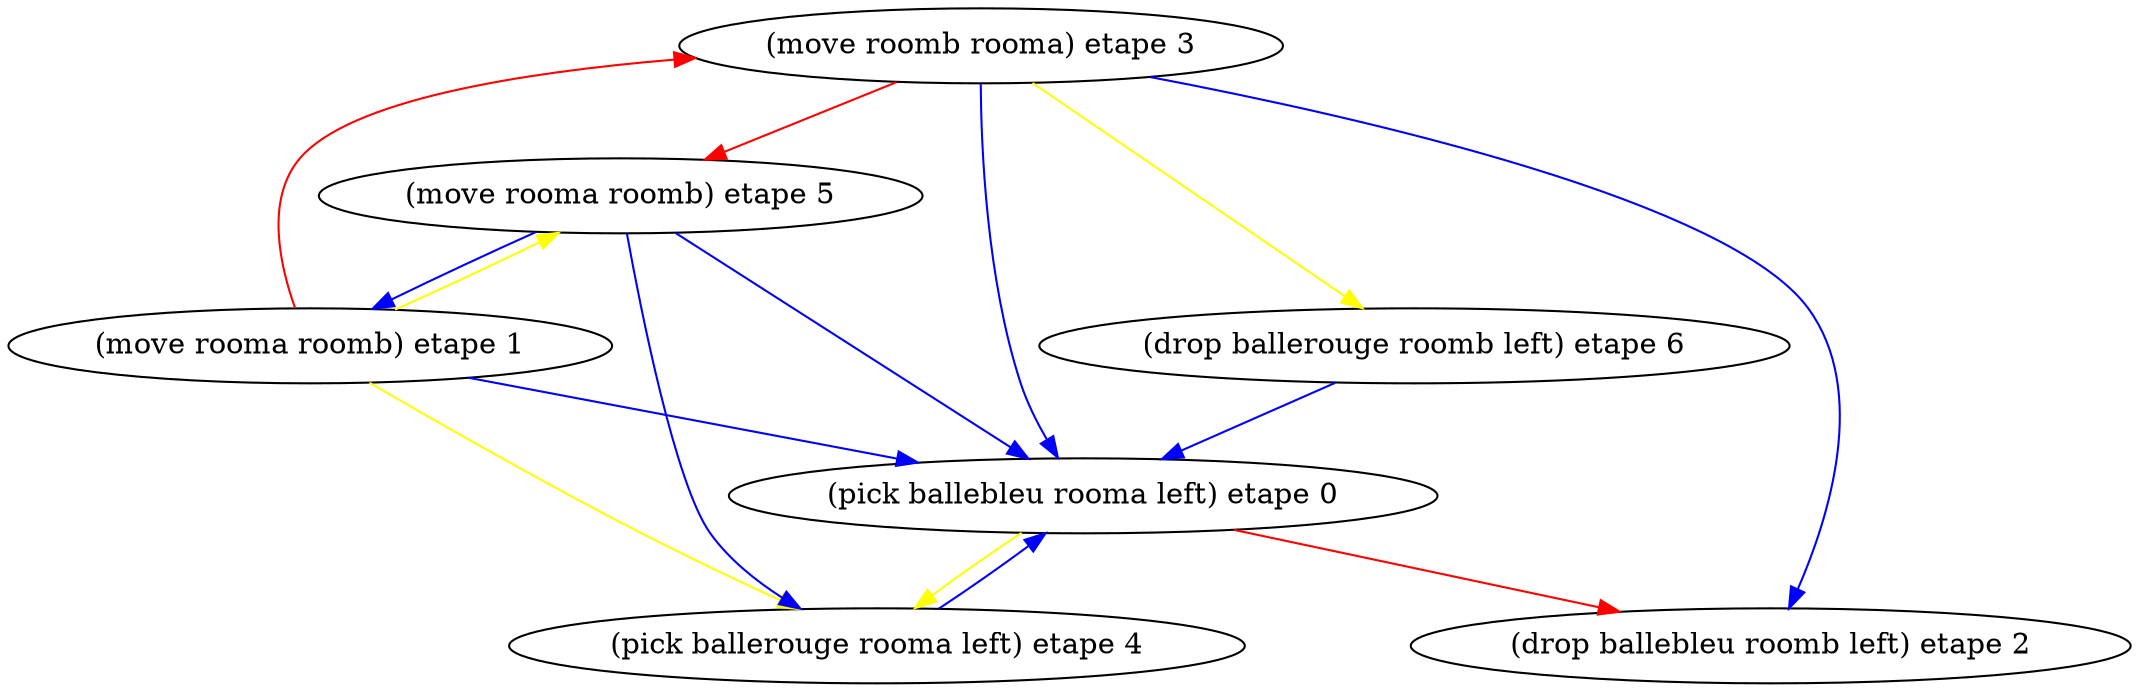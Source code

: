 digraph D { 
edge [color=red];
"(pick ballebleu rooma left) etape 0" -> "(drop ballebleu roomb left) etape 2";
edge [color=yellow];
"(pick ballebleu rooma left) etape 0" -> "(pick ballerouge rooma left) etape 4";
edge [color=blue];
"(move rooma roomb) etape 1" -> "(pick ballebleu rooma left) etape 0";
edge [color=red];
"(move rooma roomb) etape 1" -> "(move roomb rooma) etape 3";
edge [color=yellow];
"(move rooma roomb) etape 1" -> "(pick ballerouge rooma left) etape 4";
edge [color=yellow];
"(move rooma roomb) etape 1" -> "(move rooma roomb) etape 5";
edge [color=blue];
"(move roomb rooma) etape 3" -> "(pick ballebleu rooma left) etape 0";
edge [color=blue];
"(move roomb rooma) etape 3" -> "(drop ballebleu roomb left) etape 2";
edge [color=red];
"(move roomb rooma) etape 3" -> "(move rooma roomb) etape 5";
edge [color=yellow];
"(move roomb rooma) etape 3" -> "(drop ballerouge roomb left) etape 6";
edge [color=blue];
"(pick ballerouge rooma left) etape 4" -> "(pick ballebleu rooma left) etape 0";
edge [color=blue];
"(move rooma roomb) etape 5" -> "(pick ballebleu rooma left) etape 0";
edge [color=blue];
"(move rooma roomb) etape 5" -> "(move rooma roomb) etape 1";
edge [color=blue];
"(move rooma roomb) etape 5" -> "(pick ballerouge rooma left) etape 4";
edge [color=blue];
"(drop ballerouge roomb left) etape 6" -> "(pick ballebleu rooma left) etape 0";
} 